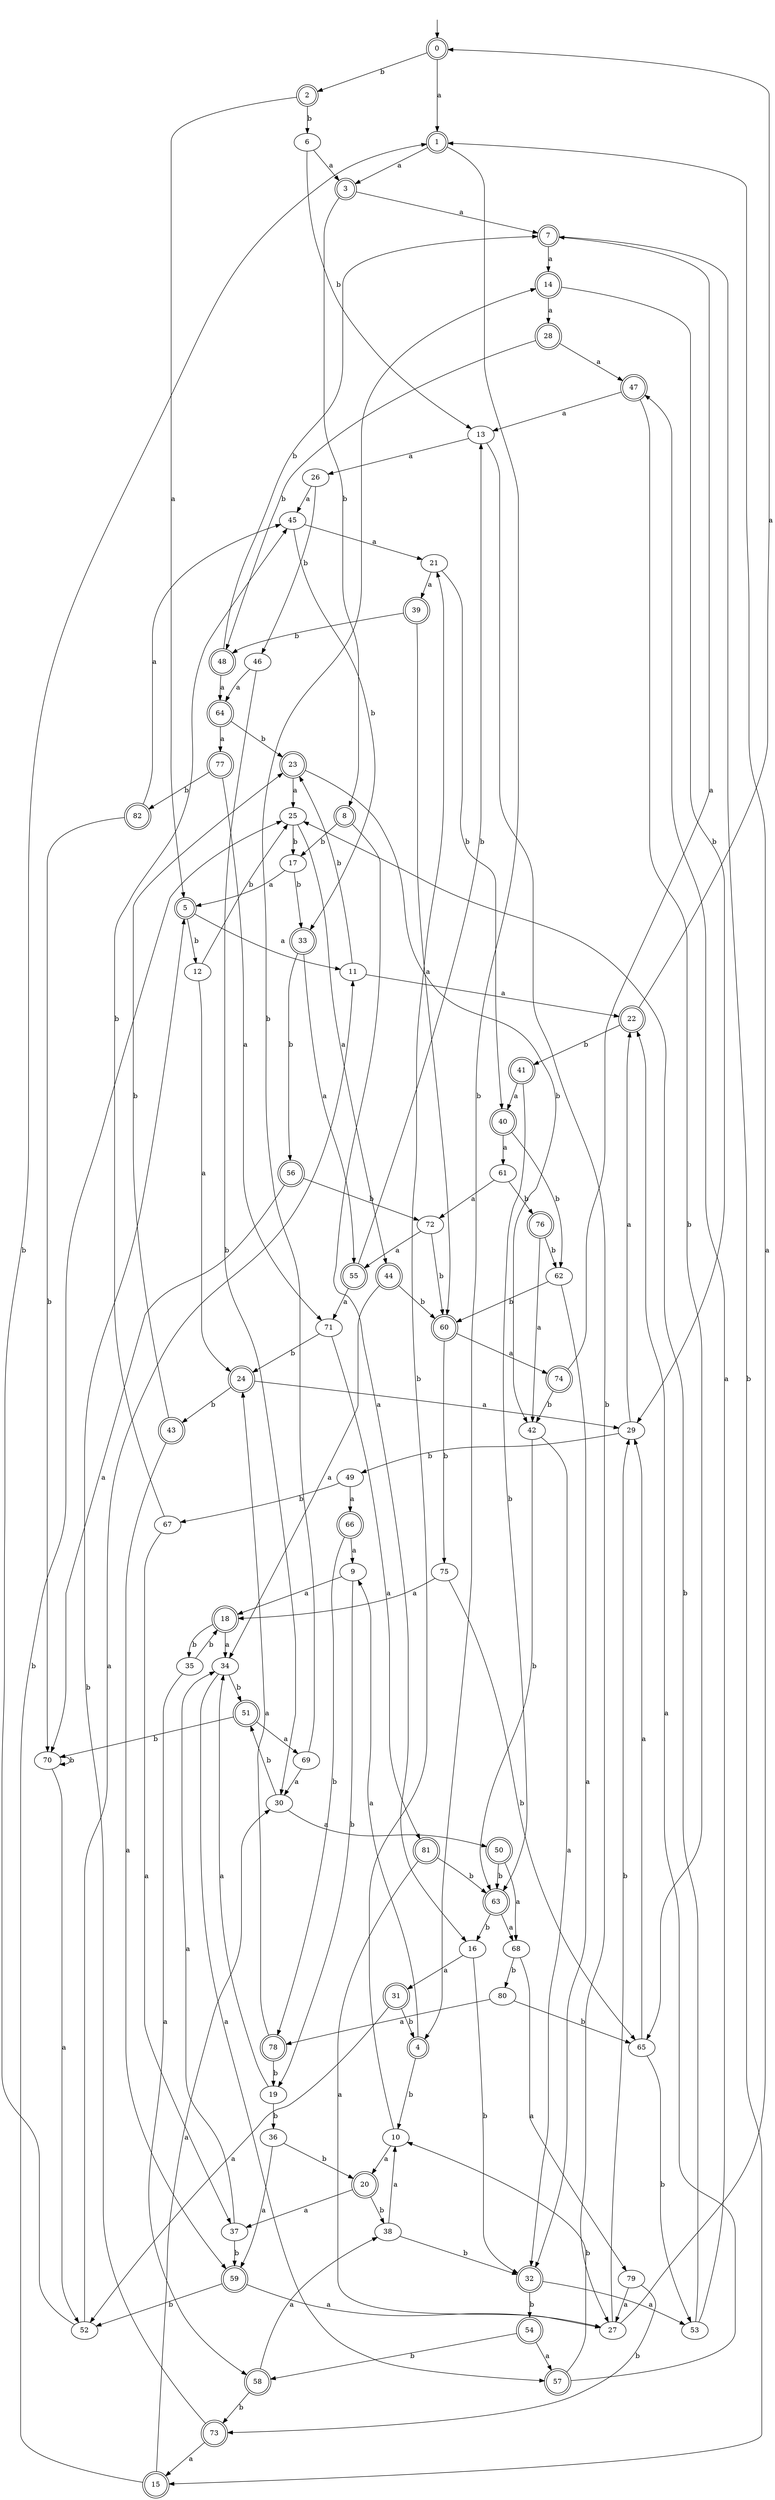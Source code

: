 digraph RandomDFA {
  __start0 [label="", shape=none];
  __start0 -> 0 [label=""];
  0 [shape=circle] [shape=doublecircle]
  0 -> 1 [label="a"]
  0 -> 2 [label="b"]
  1 [shape=doublecircle]
  1 -> 3 [label="a"]
  1 -> 4 [label="b"]
  2 [shape=doublecircle]
  2 -> 5 [label="a"]
  2 -> 6 [label="b"]
  3 [shape=doublecircle]
  3 -> 7 [label="a"]
  3 -> 8 [label="b"]
  4 [shape=doublecircle]
  4 -> 9 [label="a"]
  4 -> 10 [label="b"]
  5 [shape=doublecircle]
  5 -> 11 [label="a"]
  5 -> 12 [label="b"]
  6
  6 -> 3 [label="a"]
  6 -> 13 [label="b"]
  7 [shape=doublecircle]
  7 -> 14 [label="a"]
  7 -> 15 [label="b"]
  8 [shape=doublecircle]
  8 -> 16 [label="a"]
  8 -> 17 [label="b"]
  9
  9 -> 18 [label="a"]
  9 -> 19 [label="b"]
  10
  10 -> 20 [label="a"]
  10 -> 21 [label="b"]
  11
  11 -> 22 [label="a"]
  11 -> 23 [label="b"]
  12
  12 -> 24 [label="a"]
  12 -> 25 [label="b"]
  13
  13 -> 26 [label="a"]
  13 -> 27 [label="b"]
  14 [shape=doublecircle]
  14 -> 28 [label="a"]
  14 -> 29 [label="b"]
  15 [shape=doublecircle]
  15 -> 30 [label="a"]
  15 -> 25 [label="b"]
  16
  16 -> 31 [label="a"]
  16 -> 32 [label="b"]
  17
  17 -> 5 [label="a"]
  17 -> 33 [label="b"]
  18 [shape=doublecircle]
  18 -> 34 [label="a"]
  18 -> 35 [label="b"]
  19
  19 -> 34 [label="a"]
  19 -> 36 [label="b"]
  20 [shape=doublecircle]
  20 -> 37 [label="a"]
  20 -> 38 [label="b"]
  21
  21 -> 39 [label="a"]
  21 -> 40 [label="b"]
  22 [shape=doublecircle]
  22 -> 0 [label="a"]
  22 -> 41 [label="b"]
  23 [shape=doublecircle]
  23 -> 25 [label="a"]
  23 -> 42 [label="b"]
  24 [shape=doublecircle]
  24 -> 29 [label="a"]
  24 -> 43 [label="b"]
  25
  25 -> 44 [label="a"]
  25 -> 17 [label="b"]
  26
  26 -> 45 [label="a"]
  26 -> 46 [label="b"]
  27
  27 -> 1 [label="a"]
  27 -> 29 [label="b"]
  28 [shape=doublecircle]
  28 -> 47 [label="a"]
  28 -> 48 [label="b"]
  29
  29 -> 22 [label="a"]
  29 -> 49 [label="b"]
  30
  30 -> 50 [label="a"]
  30 -> 51 [label="b"]
  31 [shape=doublecircle]
  31 -> 52 [label="a"]
  31 -> 4 [label="b"]
  32 [shape=doublecircle]
  32 -> 53 [label="a"]
  32 -> 54 [label="b"]
  33 [shape=doublecircle]
  33 -> 55 [label="a"]
  33 -> 56 [label="b"]
  34
  34 -> 57 [label="a"]
  34 -> 51 [label="b"]
  35
  35 -> 58 [label="a"]
  35 -> 18 [label="b"]
  36
  36 -> 59 [label="a"]
  36 -> 20 [label="b"]
  37
  37 -> 34 [label="a"]
  37 -> 59 [label="b"]
  38
  38 -> 10 [label="a"]
  38 -> 32 [label="b"]
  39 [shape=doublecircle]
  39 -> 60 [label="a"]
  39 -> 48 [label="b"]
  40 [shape=doublecircle]
  40 -> 61 [label="a"]
  40 -> 62 [label="b"]
  41 [shape=doublecircle]
  41 -> 40 [label="a"]
  41 -> 63 [label="b"]
  42
  42 -> 32 [label="a"]
  42 -> 63 [label="b"]
  43 [shape=doublecircle]
  43 -> 59 [label="a"]
  43 -> 23 [label="b"]
  44 [shape=doublecircle]
  44 -> 34 [label="a"]
  44 -> 60 [label="b"]
  45
  45 -> 21 [label="a"]
  45 -> 33 [label="b"]
  46
  46 -> 64 [label="a"]
  46 -> 30 [label="b"]
  47 [shape=doublecircle]
  47 -> 13 [label="a"]
  47 -> 65 [label="b"]
  48 [shape=doublecircle]
  48 -> 64 [label="a"]
  48 -> 7 [label="b"]
  49
  49 -> 66 [label="a"]
  49 -> 67 [label="b"]
  50 [shape=doublecircle]
  50 -> 68 [label="a"]
  50 -> 63 [label="b"]
  51 [shape=doublecircle]
  51 -> 69 [label="a"]
  51 -> 70 [label="b"]
  52
  52 -> 11 [label="a"]
  52 -> 1 [label="b"]
  53
  53 -> 47 [label="a"]
  53 -> 25 [label="b"]
  54 [shape=doublecircle]
  54 -> 57 [label="a"]
  54 -> 58 [label="b"]
  55 [shape=doublecircle]
  55 -> 71 [label="a"]
  55 -> 13 [label="b"]
  56 [shape=doublecircle]
  56 -> 70 [label="a"]
  56 -> 72 [label="b"]
  57 [shape=doublecircle]
  57 -> 22 [label="a"]
  57 -> 10 [label="b"]
  58 [shape=doublecircle]
  58 -> 38 [label="a"]
  58 -> 73 [label="b"]
  59 [shape=doublecircle]
  59 -> 27 [label="a"]
  59 -> 52 [label="b"]
  60 [shape=doublecircle]
  60 -> 74 [label="a"]
  60 -> 75 [label="b"]
  61
  61 -> 72 [label="a"]
  61 -> 76 [label="b"]
  62
  62 -> 32 [label="a"]
  62 -> 60 [label="b"]
  63 [shape=doublecircle]
  63 -> 68 [label="a"]
  63 -> 16 [label="b"]
  64 [shape=doublecircle]
  64 -> 77 [label="a"]
  64 -> 23 [label="b"]
  65
  65 -> 29 [label="a"]
  65 -> 53 [label="b"]
  66 [shape=doublecircle]
  66 -> 9 [label="a"]
  66 -> 78 [label="b"]
  67
  67 -> 37 [label="a"]
  67 -> 45 [label="b"]
  68
  68 -> 79 [label="a"]
  68 -> 80 [label="b"]
  69
  69 -> 30 [label="a"]
  69 -> 14 [label="b"]
  70
  70 -> 52 [label="a"]
  70 -> 70 [label="b"]
  71
  71 -> 81 [label="a"]
  71 -> 24 [label="b"]
  72
  72 -> 55 [label="a"]
  72 -> 60 [label="b"]
  73 [shape=doublecircle]
  73 -> 15 [label="a"]
  73 -> 5 [label="b"]
  74 [shape=doublecircle]
  74 -> 7 [label="a"]
  74 -> 42 [label="b"]
  75
  75 -> 18 [label="a"]
  75 -> 65 [label="b"]
  76 [shape=doublecircle]
  76 -> 42 [label="a"]
  76 -> 62 [label="b"]
  77 [shape=doublecircle]
  77 -> 71 [label="a"]
  77 -> 82 [label="b"]
  78 [shape=doublecircle]
  78 -> 24 [label="a"]
  78 -> 19 [label="b"]
  79
  79 -> 27 [label="a"]
  79 -> 73 [label="b"]
  80
  80 -> 78 [label="a"]
  80 -> 65 [label="b"]
  81 [shape=doublecircle]
  81 -> 27 [label="a"]
  81 -> 63 [label="b"]
  82 [shape=doublecircle]
  82 -> 45 [label="a"]
  82 -> 70 [label="b"]
}
